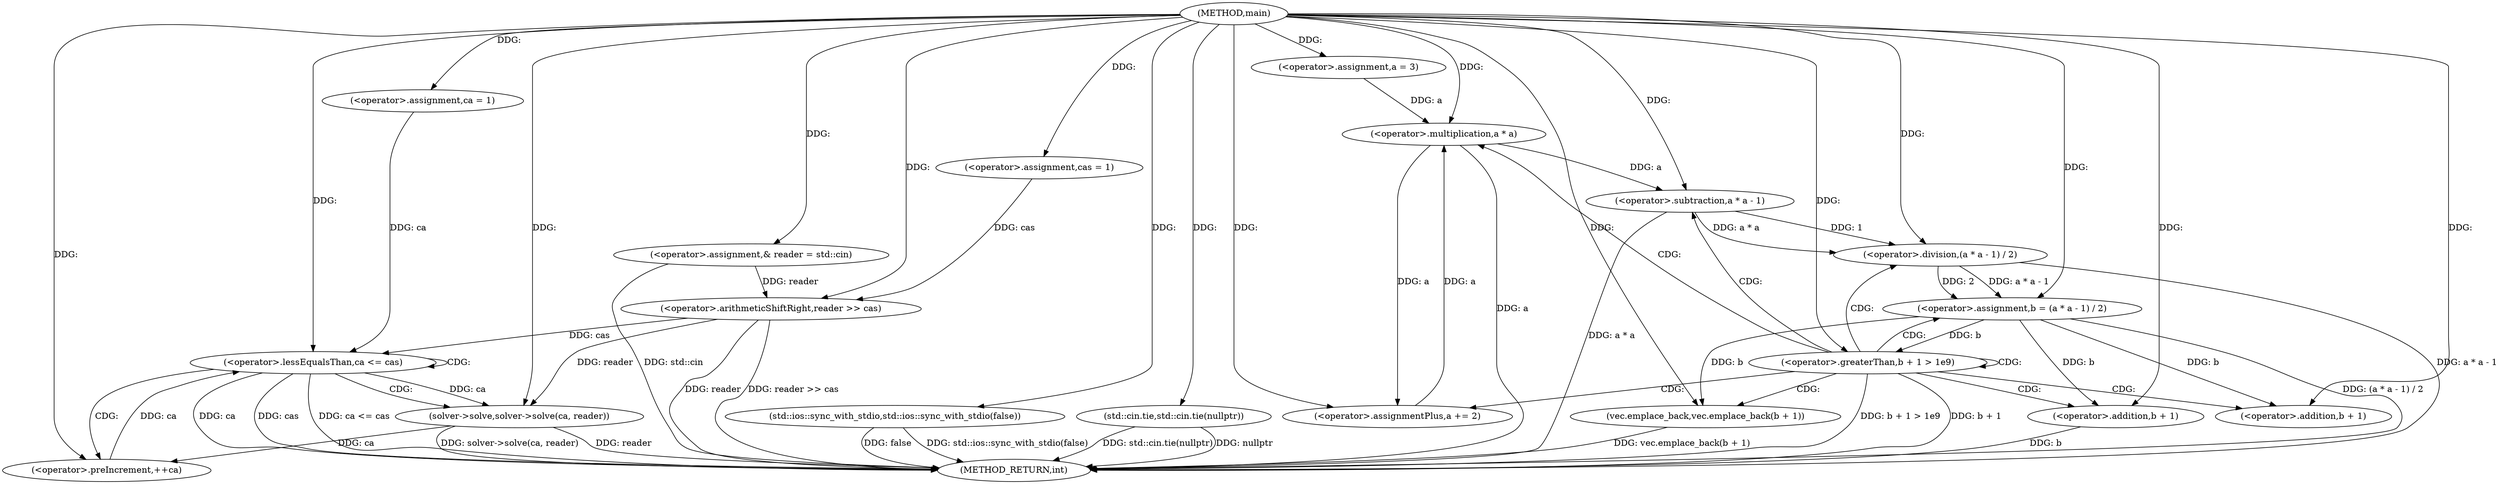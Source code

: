 digraph "main" {  
"1000124" [label = "(METHOD,main)" ]
"1000185" [label = "(METHOD_RETURN,int)" ]
"1000126" [label = "(std::ios::sync_with_stdio,std::ios::sync_with_stdio(false))" ]
"1000128" [label = "(std::cin.tie,std::cin.tie(nullptr))" ]
"1000131" [label = "(<operator>.assignment,& reader = std::cin)" ]
"1000165" [label = "(<operator>.assignment,cas = 1)" ]
"1000168" [label = "(<operator>.arithmeticShiftRight,reader >> cas)" ]
"1000136" [label = "(<operator>.assignment,a = 3)" ]
"1000139" [label = "(<operator>.assignmentPlus,a += 2)" ]
"1000173" [label = "(<operator>.assignment,ca = 1)" ]
"1000176" [label = "(<operator>.lessEqualsThan,ca <= cas)" ]
"1000179" [label = "(<operator>.preIncrement,++ca)" ]
"1000144" [label = "(<operator>.assignment,b = (a * a - 1) / 2)" ]
"1000160" [label = "(vec.emplace_back,vec.emplace_back(b + 1))" ]
"1000182" [label = "(solver->solve,solver->solve(ca, reader))" ]
"1000154" [label = "(<operator>.greaterThan,b + 1 > 1e9)" ]
"1000146" [label = "(<operator>.division,(a * a - 1) / 2)" ]
"1000161" [label = "(<operator>.addition,b + 1)" ]
"1000147" [label = "(<operator>.subtraction,a * a - 1)" ]
"1000155" [label = "(<operator>.addition,b + 1)" ]
"1000148" [label = "(<operator>.multiplication,a * a)" ]
  "1000126" -> "1000185"  [ label = "DDG: std::ios::sync_with_stdio(false)"] 
  "1000128" -> "1000185"  [ label = "DDG: std::cin.tie(nullptr)"] 
  "1000148" -> "1000185"  [ label = "DDG: a"] 
  "1000147" -> "1000185"  [ label = "DDG: a * a"] 
  "1000146" -> "1000185"  [ label = "DDG: a * a - 1"] 
  "1000144" -> "1000185"  [ label = "DDG: (a * a - 1) / 2"] 
  "1000155" -> "1000185"  [ label = "DDG: b"] 
  "1000154" -> "1000185"  [ label = "DDG: b + 1"] 
  "1000154" -> "1000185"  [ label = "DDG: b + 1 > 1e9"] 
  "1000160" -> "1000185"  [ label = "DDG: vec.emplace_back(b + 1)"] 
  "1000168" -> "1000185"  [ label = "DDG: reader"] 
  "1000168" -> "1000185"  [ label = "DDG: reader >> cas"] 
  "1000176" -> "1000185"  [ label = "DDG: ca"] 
  "1000176" -> "1000185"  [ label = "DDG: cas"] 
  "1000176" -> "1000185"  [ label = "DDG: ca <= cas"] 
  "1000182" -> "1000185"  [ label = "DDG: reader"] 
  "1000182" -> "1000185"  [ label = "DDG: solver->solve(ca, reader)"] 
  "1000126" -> "1000185"  [ label = "DDG: false"] 
  "1000131" -> "1000185"  [ label = "DDG: std::cin"] 
  "1000128" -> "1000185"  [ label = "DDG: nullptr"] 
  "1000124" -> "1000131"  [ label = "DDG: "] 
  "1000124" -> "1000165"  [ label = "DDG: "] 
  "1000124" -> "1000126"  [ label = "DDG: "] 
  "1000124" -> "1000128"  [ label = "DDG: "] 
  "1000124" -> "1000136"  [ label = "DDG: "] 
  "1000124" -> "1000139"  [ label = "DDG: "] 
  "1000131" -> "1000168"  [ label = "DDG: reader"] 
  "1000124" -> "1000168"  [ label = "DDG: "] 
  "1000165" -> "1000168"  [ label = "DDG: cas"] 
  "1000124" -> "1000173"  [ label = "DDG: "] 
  "1000148" -> "1000139"  [ label = "DDG: a"] 
  "1000146" -> "1000144"  [ label = "DDG: a * a - 1"] 
  "1000146" -> "1000144"  [ label = "DDG: 2"] 
  "1000173" -> "1000176"  [ label = "DDG: ca"] 
  "1000179" -> "1000176"  [ label = "DDG: ca"] 
  "1000124" -> "1000176"  [ label = "DDG: "] 
  "1000168" -> "1000176"  [ label = "DDG: cas"] 
  "1000182" -> "1000179"  [ label = "DDG: ca"] 
  "1000124" -> "1000179"  [ label = "DDG: "] 
  "1000124" -> "1000144"  [ label = "DDG: "] 
  "1000124" -> "1000160"  [ label = "DDG: "] 
  "1000144" -> "1000160"  [ label = "DDG: b"] 
  "1000176" -> "1000182"  [ label = "DDG: ca"] 
  "1000124" -> "1000182"  [ label = "DDG: "] 
  "1000168" -> "1000182"  [ label = "DDG: reader"] 
  "1000147" -> "1000146"  [ label = "DDG: a * a"] 
  "1000147" -> "1000146"  [ label = "DDG: 1"] 
  "1000124" -> "1000146"  [ label = "DDG: "] 
  "1000144" -> "1000154"  [ label = "DDG: b"] 
  "1000124" -> "1000154"  [ label = "DDG: "] 
  "1000124" -> "1000161"  [ label = "DDG: "] 
  "1000144" -> "1000161"  [ label = "DDG: b"] 
  "1000148" -> "1000147"  [ label = "DDG: a"] 
  "1000124" -> "1000147"  [ label = "DDG: "] 
  "1000144" -> "1000155"  [ label = "DDG: b"] 
  "1000124" -> "1000155"  [ label = "DDG: "] 
  "1000136" -> "1000148"  [ label = "DDG: a"] 
  "1000139" -> "1000148"  [ label = "DDG: a"] 
  "1000124" -> "1000148"  [ label = "DDG: "] 
  "1000176" -> "1000179"  [ label = "CDG: "] 
  "1000176" -> "1000182"  [ label = "CDG: "] 
  "1000176" -> "1000176"  [ label = "CDG: "] 
  "1000154" -> "1000155"  [ label = "CDG: "] 
  "1000154" -> "1000154"  [ label = "CDG: "] 
  "1000154" -> "1000161"  [ label = "CDG: "] 
  "1000154" -> "1000147"  [ label = "CDG: "] 
  "1000154" -> "1000160"  [ label = "CDG: "] 
  "1000154" -> "1000139"  [ label = "CDG: "] 
  "1000154" -> "1000148"  [ label = "CDG: "] 
  "1000154" -> "1000146"  [ label = "CDG: "] 
  "1000154" -> "1000144"  [ label = "CDG: "] 
}
